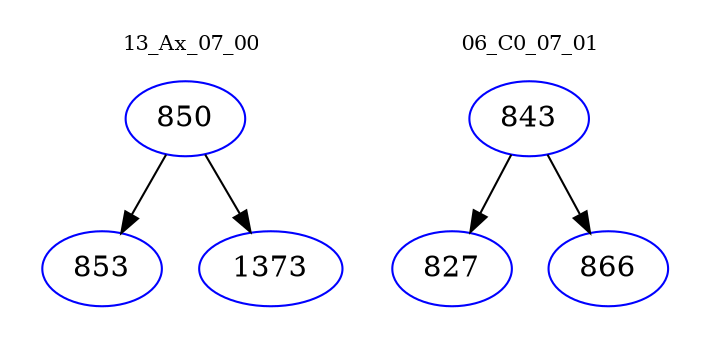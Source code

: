 digraph{
subgraph cluster_0 {
color = white
label = "13_Ax_07_00";
fontsize=10;
T0_850 [label="850", color="blue"]
T0_850 -> T0_853 [color="black"]
T0_853 [label="853", color="blue"]
T0_850 -> T0_1373 [color="black"]
T0_1373 [label="1373", color="blue"]
}
subgraph cluster_1 {
color = white
label = "06_C0_07_01";
fontsize=10;
T1_843 [label="843", color="blue"]
T1_843 -> T1_827 [color="black"]
T1_827 [label="827", color="blue"]
T1_843 -> T1_866 [color="black"]
T1_866 [label="866", color="blue"]
}
}
